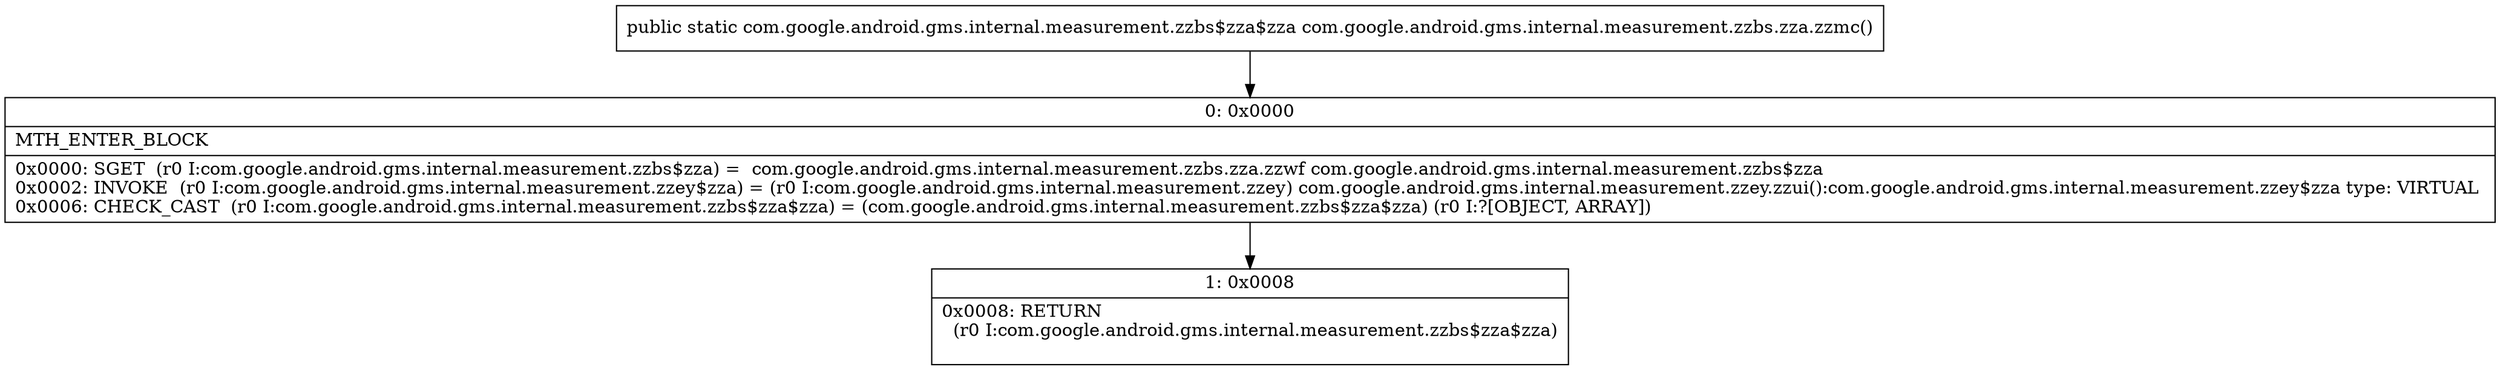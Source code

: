 digraph "CFG forcom.google.android.gms.internal.measurement.zzbs.zza.zzmc()Lcom\/google\/android\/gms\/internal\/measurement\/zzbs$zza$zza;" {
Node_0 [shape=record,label="{0\:\ 0x0000|MTH_ENTER_BLOCK\l|0x0000: SGET  (r0 I:com.google.android.gms.internal.measurement.zzbs$zza) =  com.google.android.gms.internal.measurement.zzbs.zza.zzwf com.google.android.gms.internal.measurement.zzbs$zza \l0x0002: INVOKE  (r0 I:com.google.android.gms.internal.measurement.zzey$zza) = (r0 I:com.google.android.gms.internal.measurement.zzey) com.google.android.gms.internal.measurement.zzey.zzui():com.google.android.gms.internal.measurement.zzey$zza type: VIRTUAL \l0x0006: CHECK_CAST  (r0 I:com.google.android.gms.internal.measurement.zzbs$zza$zza) = (com.google.android.gms.internal.measurement.zzbs$zza$zza) (r0 I:?[OBJECT, ARRAY]) \l}"];
Node_1 [shape=record,label="{1\:\ 0x0008|0x0008: RETURN  \l  (r0 I:com.google.android.gms.internal.measurement.zzbs$zza$zza)\l \l}"];
MethodNode[shape=record,label="{public static com.google.android.gms.internal.measurement.zzbs$zza$zza com.google.android.gms.internal.measurement.zzbs.zza.zzmc() }"];
MethodNode -> Node_0;
Node_0 -> Node_1;
}

